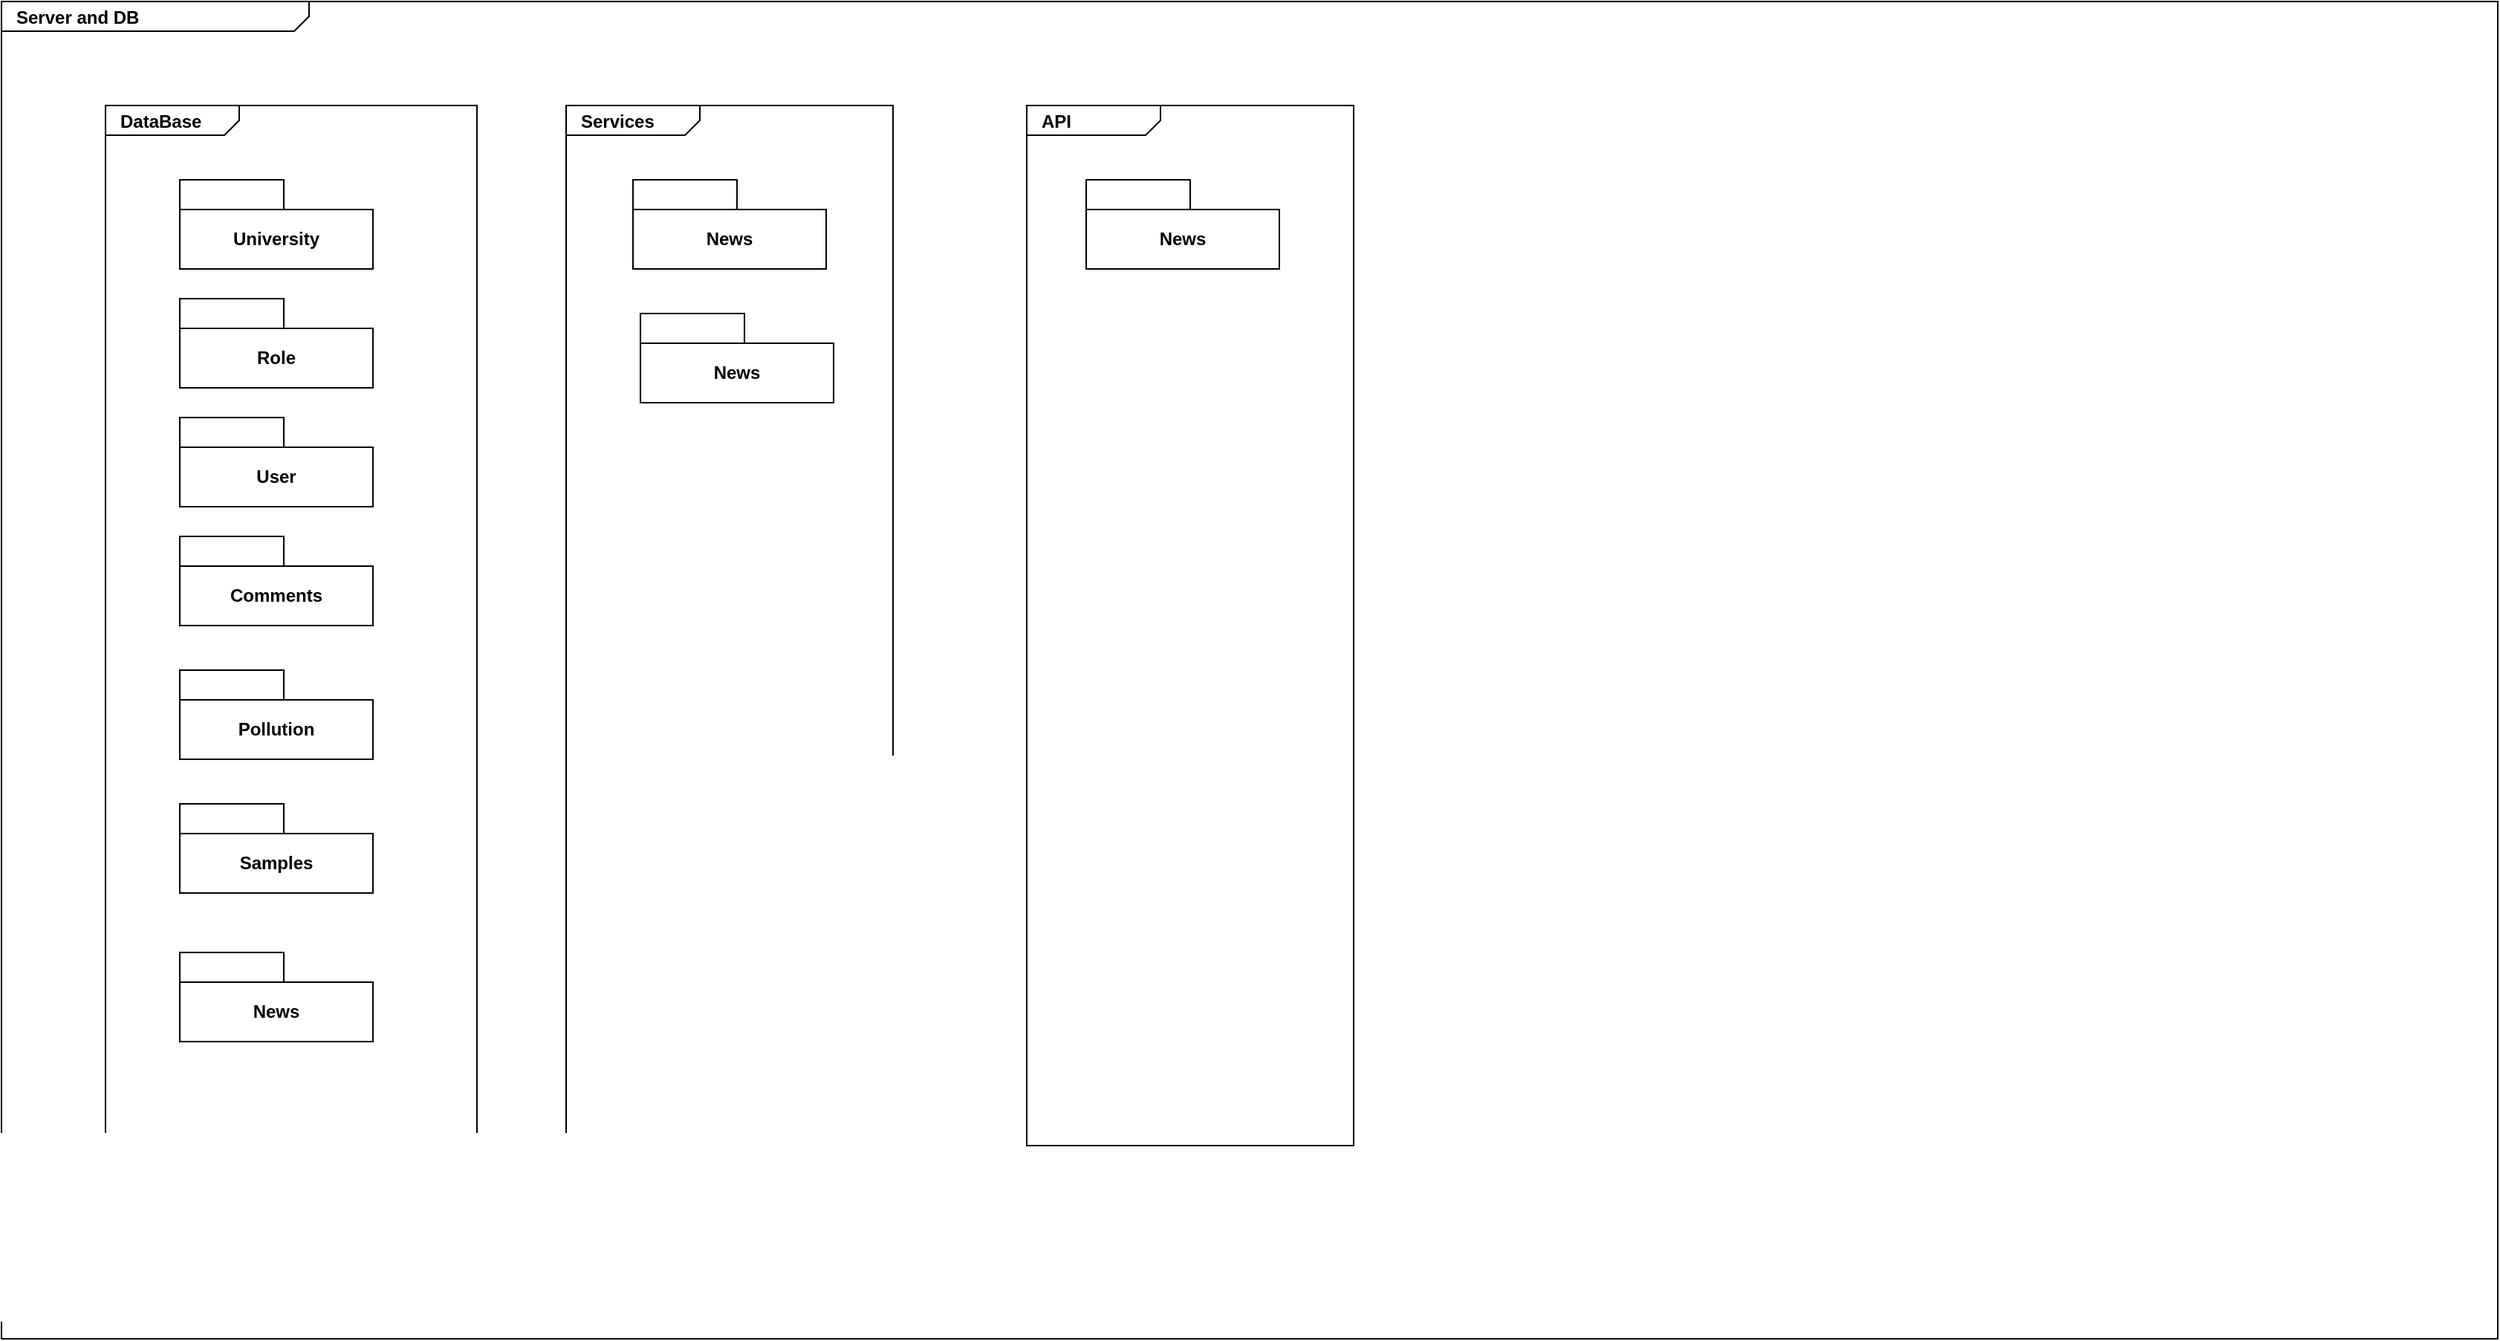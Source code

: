 <mxfile version="26.0.14">
  <diagram name="Page-1" id="929967ad-93f9-6ef4-fab6-5d389245f69c">
    <mxGraphModel dx="1706" dy="913" grid="1" gridSize="10" guides="1" tooltips="1" connect="1" arrows="1" fold="1" page="1" pageScale="1.5" pageWidth="1169" pageHeight="826" background="none" math="0" shadow="0">
      <root>
        <mxCell id="0" style=";html=1;" />
        <mxCell id="1" style=";html=1;" parent="0" />
        <mxCell id="1672d66443f91eb5-1" value="&lt;p style=&quot;margin: 0px ; margin-top: 4px ; margin-left: 10px ; text-align: left&quot;&gt;&lt;b&gt;Server and DB&lt;/b&gt;&lt;/p&gt;" style="html=1;strokeWidth=1;shape=mxgraph.sysml.package;html=1;overflow=fill;whiteSpace=wrap;fontSize=12;align=center;labelX=207;" parent="1" vertex="1">
          <mxGeometry x="60" y="110" width="1680" height="900" as="geometry" />
        </mxCell>
        <mxCell id="fy4j5EEXsITpbpzP0Zdo-16" value="&lt;p style=&quot;margin:0px;margin-top:4px;margin-left:10px;text-align:left;&quot;&gt;&lt;b&gt;DataBase&lt;/b&gt;&lt;/p&gt;" style="html=1;shape=mxgraph.sysml.package;html=1;overflow=fill;whiteSpace=wrap;" vertex="1" parent="1">
          <mxGeometry x="130" y="180" width="250" height="700" as="geometry" />
        </mxCell>
        <mxCell id="1z70BXOUAb1ZmNSoUYHr-9" style="edgeStyle=orthogonalEdgeStyle;rounded=0;orthogonalLoop=1;jettySize=auto;html=1;endArrow=none;startFill=0;" parent="1" target="1z70BXOUAb1ZmNSoUYHr-8" edge="1">
          <mxGeometry relative="1" as="geometry">
            <mxPoint x="505" y="590" as="sourcePoint" />
          </mxGeometry>
        </mxCell>
        <mxCell id="1z70BXOUAb1ZmNSoUYHr-13" style="edgeStyle=orthogonalEdgeStyle;rounded=0;orthogonalLoop=1;jettySize=auto;html=1;endArrow=none;startFill=0;" parent="1" target="1z70BXOUAb1ZmNSoUYHr-11" edge="1">
          <mxGeometry relative="1" as="geometry">
            <mxPoint x="581.5" y="560" as="sourcePoint" />
          </mxGeometry>
        </mxCell>
        <mxCell id="1z70BXOUAb1ZmNSoUYHr-16" style="edgeStyle=orthogonalEdgeStyle;rounded=0;orthogonalLoop=1;jettySize=auto;html=1;endArrow=none;startFill=0;" parent="1" source="1672d66443f91eb5-10" edge="1">
          <mxGeometry relative="1" as="geometry">
            <Array as="points">
              <mxPoint x="530" y="430" />
            </Array>
            <mxPoint x="640" y="430" as="targetPoint" />
          </mxGeometry>
        </mxCell>
        <mxCell id="rvwP7tbB7jXG2jo1dAHa-2" style="edgeStyle=none;curved=1;rounded=0;orthogonalLoop=1;jettySize=auto;html=1;fontSize=12;startSize=8;endSize=8;endArrow=none;startFill=0;" parent="1" target="rvwP7tbB7jXG2jo1dAHa-1" edge="1">
          <mxGeometry relative="1" as="geometry">
            <mxPoint x="725.589" y="590" as="sourcePoint" />
          </mxGeometry>
        </mxCell>
        <mxCell id="fy4j5EEXsITpbpzP0Zdo-1" value="University" style="shape=folder;fontStyle=1;tabWidth=70;tabHeight=20;tabPosition=left;html=1;boundedLbl=1;whiteSpace=wrap;" vertex="1" parent="1">
          <mxGeometry x="180" y="230" width="130" height="60" as="geometry" />
        </mxCell>
        <mxCell id="fy4j5EEXsITpbpzP0Zdo-2" value="User" style="shape=folder;fontStyle=1;tabWidth=70;tabHeight=20;tabPosition=left;html=1;boundedLbl=1;whiteSpace=wrap;" vertex="1" parent="1">
          <mxGeometry x="180" y="390" width="130" height="60" as="geometry" />
        </mxCell>
        <mxCell id="fy4j5EEXsITpbpzP0Zdo-3" value="Role" style="shape=folder;fontStyle=1;tabWidth=70;tabHeight=20;tabPosition=left;html=1;boundedLbl=1;whiteSpace=wrap;" vertex="1" parent="1">
          <mxGeometry x="180" y="310" width="130" height="60" as="geometry" />
        </mxCell>
        <mxCell id="fy4j5EEXsITpbpzP0Zdo-4" value="Samples" style="shape=folder;fontStyle=1;tabWidth=70;tabHeight=20;tabPosition=left;html=1;boundedLbl=1;whiteSpace=wrap;" vertex="1" parent="1">
          <mxGeometry x="180" y="650" width="130" height="60" as="geometry" />
        </mxCell>
        <mxCell id="fy4j5EEXsITpbpzP0Zdo-5" value="Pollution" style="shape=folder;fontStyle=1;tabWidth=70;tabHeight=20;tabPosition=left;html=1;boundedLbl=1;whiteSpace=wrap;" vertex="1" parent="1">
          <mxGeometry x="180" y="560" width="130" height="60" as="geometry" />
        </mxCell>
        <mxCell id="fy4j5EEXsITpbpzP0Zdo-7" value="News" style="shape=folder;fontStyle=1;tabWidth=70;tabHeight=20;tabPosition=left;html=1;boundedLbl=1;whiteSpace=wrap;" vertex="1" parent="1">
          <mxGeometry x="180" y="750" width="130" height="60" as="geometry" />
        </mxCell>
        <mxCell id="fy4j5EEXsITpbpzP0Zdo-8" value="Comments" style="shape=folder;fontStyle=1;tabWidth=70;tabHeight=20;tabPosition=left;html=1;boundedLbl=1;whiteSpace=wrap;" vertex="1" parent="1">
          <mxGeometry x="180" y="470" width="130" height="60" as="geometry" />
        </mxCell>
        <mxCell id="fy4j5EEXsITpbpzP0Zdo-12" value="&lt;p style=&quot;margin:0px;margin-top:4px;margin-left:10px;text-align:left;&quot;&gt;&lt;b&gt;API&lt;/b&gt;&lt;/p&gt;" style="html=1;shape=mxgraph.sysml.package;html=1;overflow=fill;whiteSpace=wrap;fillColor=none;" vertex="1" parent="1">
          <mxGeometry x="750" y="180" width="220" height="700" as="geometry" />
        </mxCell>
        <mxCell id="fy4j5EEXsITpbpzP0Zdo-15" value="News" style="shape=folder;fontStyle=1;tabWidth=70;tabHeight=20;tabPosition=left;html=1;boundedLbl=1;whiteSpace=wrap;" vertex="1" parent="1">
          <mxGeometry x="790" y="230" width="130" height="60" as="geometry" />
        </mxCell>
        <mxCell id="fy4j5EEXsITpbpzP0Zdo-18" value="&lt;p style=&quot;margin:0px;margin-top:4px;margin-left:10px;text-align:left;&quot;&gt;&lt;b&gt;Services&lt;/b&gt;&lt;/p&gt;" style="html=1;shape=mxgraph.sysml.package;html=1;overflow=fill;whiteSpace=wrap;fillColor=none;" vertex="1" parent="1">
          <mxGeometry x="440" y="180" width="220" height="700" as="geometry" />
        </mxCell>
        <mxCell id="fy4j5EEXsITpbpzP0Zdo-19" value="News" style="shape=folder;fontStyle=1;tabWidth=70;tabHeight=20;tabPosition=left;html=1;boundedLbl=1;whiteSpace=wrap;" vertex="1" parent="1">
          <mxGeometry x="485" y="230" width="130" height="60" as="geometry" />
        </mxCell>
        <mxCell id="fy4j5EEXsITpbpzP0Zdo-20" value="News" style="shape=folder;fontStyle=1;tabWidth=70;tabHeight=20;tabPosition=left;html=1;boundedLbl=1;whiteSpace=wrap;" vertex="1" parent="1">
          <mxGeometry x="490" y="320" width="130" height="60" as="geometry" />
        </mxCell>
      </root>
    </mxGraphModel>
  </diagram>
</mxfile>
